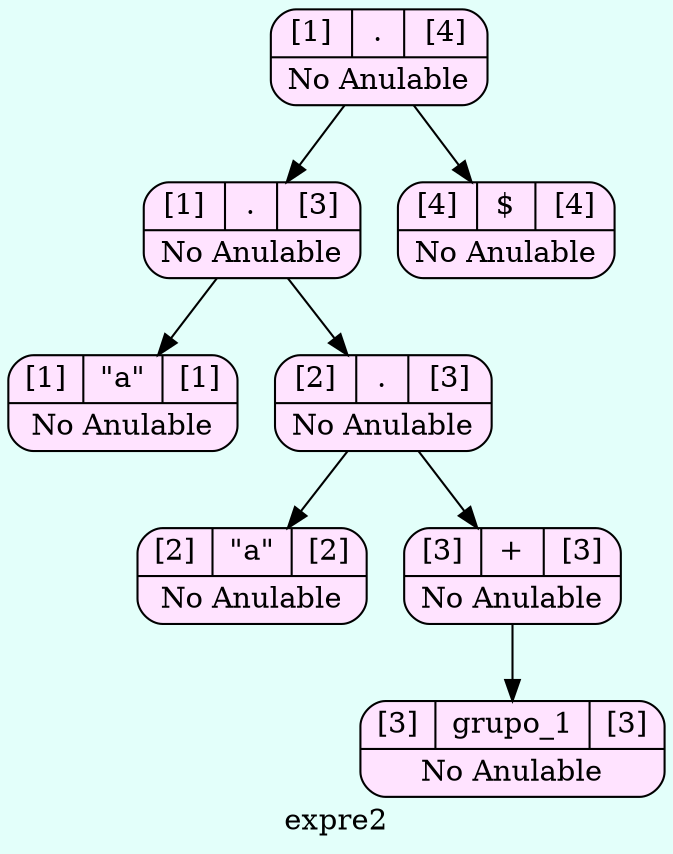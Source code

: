 digraph structs {
  bgcolor = "#E3FFFA"
   node [shape=Mrecord fillcolor="#FFE3FF" style =filled];
label ="expre2"
    struct161680946    [label="{{[1]|<here>.|[4]}|No Anulable}"];
    struct161680946-> struct660153142
    struct660153142    [label="{{[1]|<here>.|[3]}|No Anulable}"];
    struct660153142-> struct1243331835
    struct1243331835    [label="{{[1]|<here>\"a\"|[1]}|No Anulable}"];
    struct660153142-> struct719529560
    struct719529560    [label="{{[2]|<here>.|[3]}|No Anulable}"];
    struct719529560-> struct1000370088
    struct1000370088    [label="{{[2]|<here>\"a\"|[2]}|No Anulable}"];
    struct719529560-> struct1427024761
    struct1427024761    [label="{{[3]|<here>+|[3]}|No Anulable}"];
    struct1427024761-> struct1122318663
    struct1122318663    [label="{{[3]|<here>grupo_1|[3]}|No Anulable}"];
    struct161680946-> struct1896285861
    struct1896285861    [label="{{[4]|<here>$|[4]}|No Anulable}"];

}